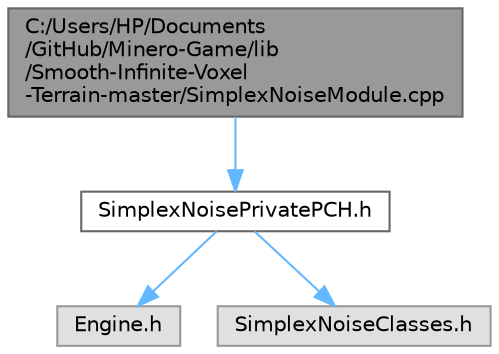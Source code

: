 digraph "C:/Users/HP/Documents/GitHub/Minero-Game/lib/Smooth-Infinite-Voxel-Terrain-master/SimplexNoiseModule.cpp"
{
 // LATEX_PDF_SIZE
  bgcolor="transparent";
  edge [fontname=Helvetica,fontsize=10,labelfontname=Helvetica,labelfontsize=10];
  node [fontname=Helvetica,fontsize=10,shape=box,height=0.2,width=0.4];
  Node1 [id="Node000001",label="C:/Users/HP/Documents\l/GitHub/Minero-Game/lib\l/Smooth-Infinite-Voxel\l-Terrain-master/SimplexNoiseModule.cpp",height=0.2,width=0.4,color="gray40", fillcolor="grey60", style="filled", fontcolor="black",tooltip=" "];
  Node1 -> Node2 [id="edge4_Node000001_Node000002",color="steelblue1",style="solid",tooltip=" "];
  Node2 [id="Node000002",label="SimplexNoisePrivatePCH.h",height=0.2,width=0.4,color="grey40", fillcolor="white", style="filled",URL="$lib_2_smooth-_infinite-_voxel-_terrain-master_2_simplex_noise_private_p_c_h_8h.html",tooltip=" "];
  Node2 -> Node3 [id="edge5_Node000002_Node000003",color="steelblue1",style="solid",tooltip=" "];
  Node3 [id="Node000003",label="Engine.h",height=0.2,width=0.4,color="grey60", fillcolor="#E0E0E0", style="filled",tooltip=" "];
  Node2 -> Node4 [id="edge6_Node000002_Node000004",color="steelblue1",style="solid",tooltip=" "];
  Node4 [id="Node000004",label="SimplexNoiseClasses.h",height=0.2,width=0.4,color="grey60", fillcolor="#E0E0E0", style="filled",tooltip=" "];
}
